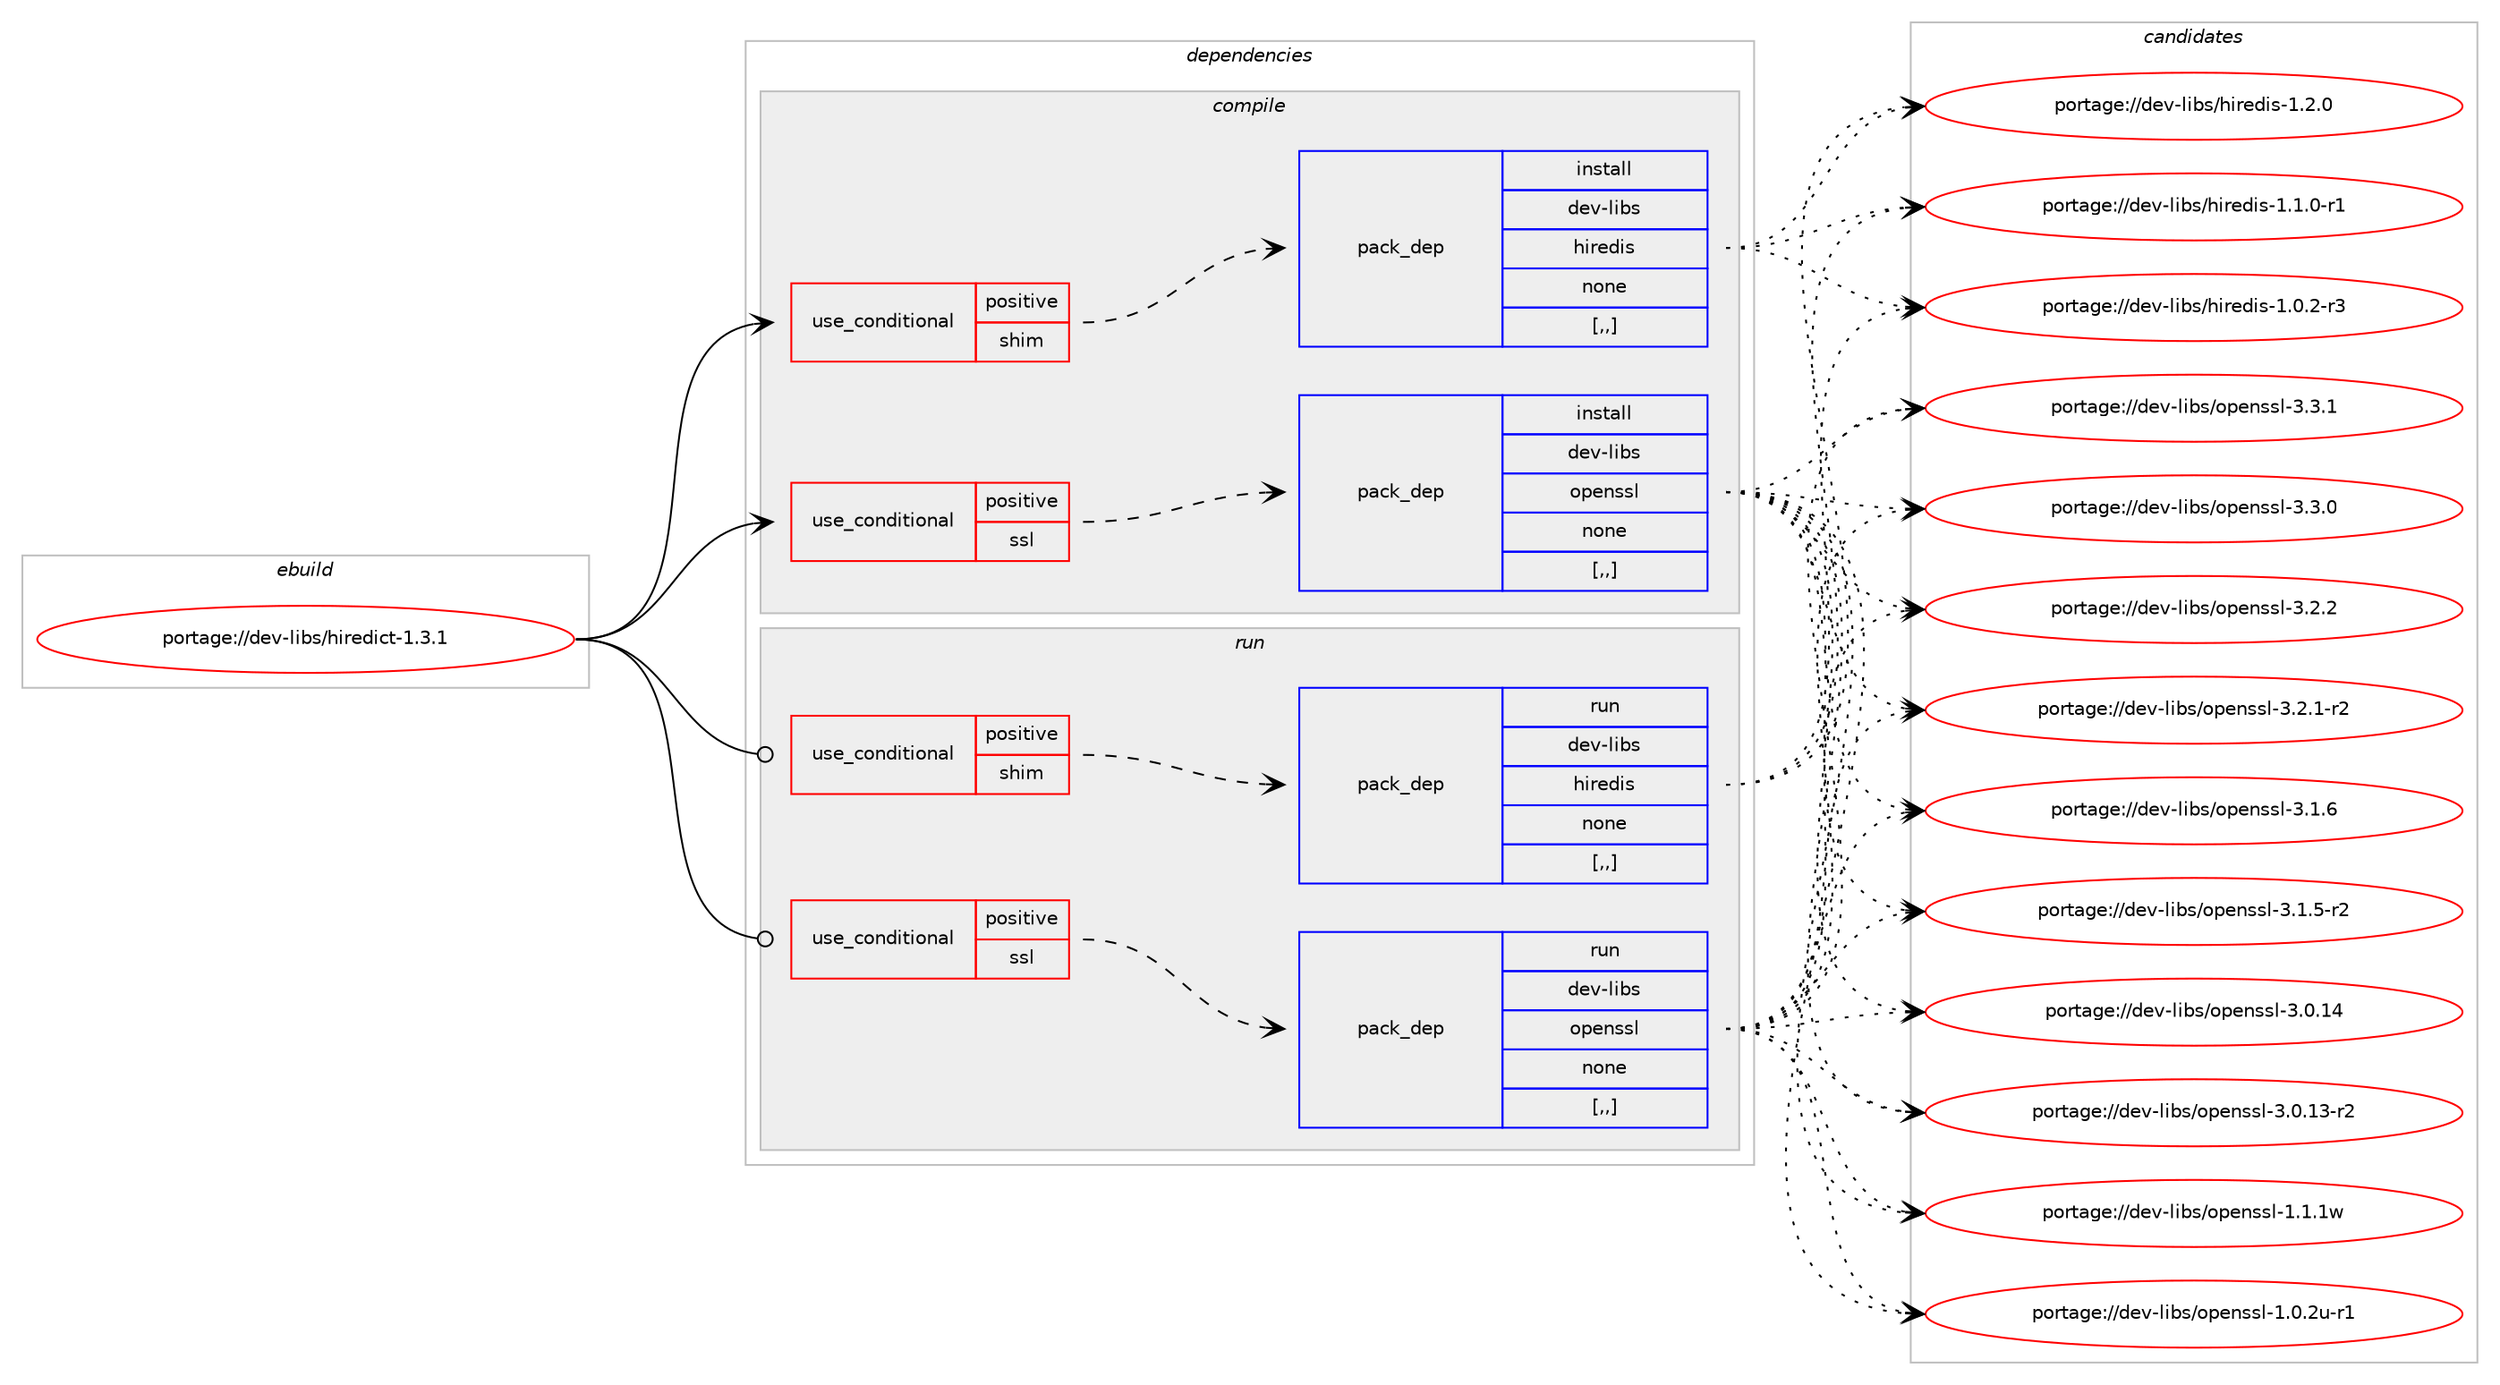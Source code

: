 digraph prolog {

# *************
# Graph options
# *************

newrank=true;
concentrate=true;
compound=true;
graph [rankdir=LR,fontname=Helvetica,fontsize=10,ranksep=1.5];#, ranksep=2.5, nodesep=0.2];
edge  [arrowhead=vee];
node  [fontname=Helvetica,fontsize=10];

# **********
# The ebuild
# **********

subgraph cluster_leftcol {
color=gray;
label=<<i>ebuild</i>>;
id [label="portage://dev-libs/hiredict-1.3.1", color=red, width=4, href="../dev-libs/hiredict-1.3.1.svg"];
}

# ****************
# The dependencies
# ****************

subgraph cluster_midcol {
color=gray;
label=<<i>dependencies</i>>;
subgraph cluster_compile {
fillcolor="#eeeeee";
style=filled;
label=<<i>compile</i>>;
subgraph cond26406 {
dependency107980 [label=<<TABLE BORDER="0" CELLBORDER="1" CELLSPACING="0" CELLPADDING="4"><TR><TD ROWSPAN="3" CELLPADDING="10">use_conditional</TD></TR><TR><TD>positive</TD></TR><TR><TD>shim</TD></TR></TABLE>>, shape=none, color=red];
subgraph pack80402 {
dependency107981 [label=<<TABLE BORDER="0" CELLBORDER="1" CELLSPACING="0" CELLPADDING="4" WIDTH="220"><TR><TD ROWSPAN="6" CELLPADDING="30">pack_dep</TD></TR><TR><TD WIDTH="110">install</TD></TR><TR><TD>dev-libs</TD></TR><TR><TD>hiredis</TD></TR><TR><TD>none</TD></TR><TR><TD>[,,]</TD></TR></TABLE>>, shape=none, color=blue];
}
dependency107980:e -> dependency107981:w [weight=20,style="dashed",arrowhead="vee"];
}
id:e -> dependency107980:w [weight=20,style="solid",arrowhead="vee"];
subgraph cond26407 {
dependency107982 [label=<<TABLE BORDER="0" CELLBORDER="1" CELLSPACING="0" CELLPADDING="4"><TR><TD ROWSPAN="3" CELLPADDING="10">use_conditional</TD></TR><TR><TD>positive</TD></TR><TR><TD>ssl</TD></TR></TABLE>>, shape=none, color=red];
subgraph pack80403 {
dependency107983 [label=<<TABLE BORDER="0" CELLBORDER="1" CELLSPACING="0" CELLPADDING="4" WIDTH="220"><TR><TD ROWSPAN="6" CELLPADDING="30">pack_dep</TD></TR><TR><TD WIDTH="110">install</TD></TR><TR><TD>dev-libs</TD></TR><TR><TD>openssl</TD></TR><TR><TD>none</TD></TR><TR><TD>[,,]</TD></TR></TABLE>>, shape=none, color=blue];
}
dependency107982:e -> dependency107983:w [weight=20,style="dashed",arrowhead="vee"];
}
id:e -> dependency107982:w [weight=20,style="solid",arrowhead="vee"];
}
subgraph cluster_compileandrun {
fillcolor="#eeeeee";
style=filled;
label=<<i>compile and run</i>>;
}
subgraph cluster_run {
fillcolor="#eeeeee";
style=filled;
label=<<i>run</i>>;
subgraph cond26408 {
dependency107984 [label=<<TABLE BORDER="0" CELLBORDER="1" CELLSPACING="0" CELLPADDING="4"><TR><TD ROWSPAN="3" CELLPADDING="10">use_conditional</TD></TR><TR><TD>positive</TD></TR><TR><TD>shim</TD></TR></TABLE>>, shape=none, color=red];
subgraph pack80404 {
dependency107985 [label=<<TABLE BORDER="0" CELLBORDER="1" CELLSPACING="0" CELLPADDING="4" WIDTH="220"><TR><TD ROWSPAN="6" CELLPADDING="30">pack_dep</TD></TR><TR><TD WIDTH="110">run</TD></TR><TR><TD>dev-libs</TD></TR><TR><TD>hiredis</TD></TR><TR><TD>none</TD></TR><TR><TD>[,,]</TD></TR></TABLE>>, shape=none, color=blue];
}
dependency107984:e -> dependency107985:w [weight=20,style="dashed",arrowhead="vee"];
}
id:e -> dependency107984:w [weight=20,style="solid",arrowhead="odot"];
subgraph cond26409 {
dependency107986 [label=<<TABLE BORDER="0" CELLBORDER="1" CELLSPACING="0" CELLPADDING="4"><TR><TD ROWSPAN="3" CELLPADDING="10">use_conditional</TD></TR><TR><TD>positive</TD></TR><TR><TD>ssl</TD></TR></TABLE>>, shape=none, color=red];
subgraph pack80405 {
dependency107987 [label=<<TABLE BORDER="0" CELLBORDER="1" CELLSPACING="0" CELLPADDING="4" WIDTH="220"><TR><TD ROWSPAN="6" CELLPADDING="30">pack_dep</TD></TR><TR><TD WIDTH="110">run</TD></TR><TR><TD>dev-libs</TD></TR><TR><TD>openssl</TD></TR><TR><TD>none</TD></TR><TR><TD>[,,]</TD></TR></TABLE>>, shape=none, color=blue];
}
dependency107986:e -> dependency107987:w [weight=20,style="dashed",arrowhead="vee"];
}
id:e -> dependency107986:w [weight=20,style="solid",arrowhead="odot"];
}
}

# **************
# The candidates
# **************

subgraph cluster_choices {
rank=same;
color=gray;
label=<<i>candidates</i>>;

subgraph choice80402 {
color=black;
nodesep=1;
choice100101118451081059811547104105114101100105115454946504648 [label="portage://dev-libs/hiredis-1.2.0", color=red, width=4,href="../dev-libs/hiredis-1.2.0.svg"];
choice1001011184510810598115471041051141011001051154549464946484511449 [label="portage://dev-libs/hiredis-1.1.0-r1", color=red, width=4,href="../dev-libs/hiredis-1.1.0-r1.svg"];
choice1001011184510810598115471041051141011001051154549464846504511451 [label="portage://dev-libs/hiredis-1.0.2-r3", color=red, width=4,href="../dev-libs/hiredis-1.0.2-r3.svg"];
dependency107981:e -> choice100101118451081059811547104105114101100105115454946504648:w [style=dotted,weight="100"];
dependency107981:e -> choice1001011184510810598115471041051141011001051154549464946484511449:w [style=dotted,weight="100"];
dependency107981:e -> choice1001011184510810598115471041051141011001051154549464846504511451:w [style=dotted,weight="100"];
}
subgraph choice80403 {
color=black;
nodesep=1;
choice100101118451081059811547111112101110115115108455146514649 [label="portage://dev-libs/openssl-3.3.1", color=red, width=4,href="../dev-libs/openssl-3.3.1.svg"];
choice100101118451081059811547111112101110115115108455146514648 [label="portage://dev-libs/openssl-3.3.0", color=red, width=4,href="../dev-libs/openssl-3.3.0.svg"];
choice100101118451081059811547111112101110115115108455146504650 [label="portage://dev-libs/openssl-3.2.2", color=red, width=4,href="../dev-libs/openssl-3.2.2.svg"];
choice1001011184510810598115471111121011101151151084551465046494511450 [label="portage://dev-libs/openssl-3.2.1-r2", color=red, width=4,href="../dev-libs/openssl-3.2.1-r2.svg"];
choice100101118451081059811547111112101110115115108455146494654 [label="portage://dev-libs/openssl-3.1.6", color=red, width=4,href="../dev-libs/openssl-3.1.6.svg"];
choice1001011184510810598115471111121011101151151084551464946534511450 [label="portage://dev-libs/openssl-3.1.5-r2", color=red, width=4,href="../dev-libs/openssl-3.1.5-r2.svg"];
choice10010111845108105981154711111210111011511510845514648464952 [label="portage://dev-libs/openssl-3.0.14", color=red, width=4,href="../dev-libs/openssl-3.0.14.svg"];
choice100101118451081059811547111112101110115115108455146484649514511450 [label="portage://dev-libs/openssl-3.0.13-r2", color=red, width=4,href="../dev-libs/openssl-3.0.13-r2.svg"];
choice100101118451081059811547111112101110115115108454946494649119 [label="portage://dev-libs/openssl-1.1.1w", color=red, width=4,href="../dev-libs/openssl-1.1.1w.svg"];
choice1001011184510810598115471111121011101151151084549464846501174511449 [label="portage://dev-libs/openssl-1.0.2u-r1", color=red, width=4,href="../dev-libs/openssl-1.0.2u-r1.svg"];
dependency107983:e -> choice100101118451081059811547111112101110115115108455146514649:w [style=dotted,weight="100"];
dependency107983:e -> choice100101118451081059811547111112101110115115108455146514648:w [style=dotted,weight="100"];
dependency107983:e -> choice100101118451081059811547111112101110115115108455146504650:w [style=dotted,weight="100"];
dependency107983:e -> choice1001011184510810598115471111121011101151151084551465046494511450:w [style=dotted,weight="100"];
dependency107983:e -> choice100101118451081059811547111112101110115115108455146494654:w [style=dotted,weight="100"];
dependency107983:e -> choice1001011184510810598115471111121011101151151084551464946534511450:w [style=dotted,weight="100"];
dependency107983:e -> choice10010111845108105981154711111210111011511510845514648464952:w [style=dotted,weight="100"];
dependency107983:e -> choice100101118451081059811547111112101110115115108455146484649514511450:w [style=dotted,weight="100"];
dependency107983:e -> choice100101118451081059811547111112101110115115108454946494649119:w [style=dotted,weight="100"];
dependency107983:e -> choice1001011184510810598115471111121011101151151084549464846501174511449:w [style=dotted,weight="100"];
}
subgraph choice80404 {
color=black;
nodesep=1;
choice100101118451081059811547104105114101100105115454946504648 [label="portage://dev-libs/hiredis-1.2.0", color=red, width=4,href="../dev-libs/hiredis-1.2.0.svg"];
choice1001011184510810598115471041051141011001051154549464946484511449 [label="portage://dev-libs/hiredis-1.1.0-r1", color=red, width=4,href="../dev-libs/hiredis-1.1.0-r1.svg"];
choice1001011184510810598115471041051141011001051154549464846504511451 [label="portage://dev-libs/hiredis-1.0.2-r3", color=red, width=4,href="../dev-libs/hiredis-1.0.2-r3.svg"];
dependency107985:e -> choice100101118451081059811547104105114101100105115454946504648:w [style=dotted,weight="100"];
dependency107985:e -> choice1001011184510810598115471041051141011001051154549464946484511449:w [style=dotted,weight="100"];
dependency107985:e -> choice1001011184510810598115471041051141011001051154549464846504511451:w [style=dotted,weight="100"];
}
subgraph choice80405 {
color=black;
nodesep=1;
choice100101118451081059811547111112101110115115108455146514649 [label="portage://dev-libs/openssl-3.3.1", color=red, width=4,href="../dev-libs/openssl-3.3.1.svg"];
choice100101118451081059811547111112101110115115108455146514648 [label="portage://dev-libs/openssl-3.3.0", color=red, width=4,href="../dev-libs/openssl-3.3.0.svg"];
choice100101118451081059811547111112101110115115108455146504650 [label="portage://dev-libs/openssl-3.2.2", color=red, width=4,href="../dev-libs/openssl-3.2.2.svg"];
choice1001011184510810598115471111121011101151151084551465046494511450 [label="portage://dev-libs/openssl-3.2.1-r2", color=red, width=4,href="../dev-libs/openssl-3.2.1-r2.svg"];
choice100101118451081059811547111112101110115115108455146494654 [label="portage://dev-libs/openssl-3.1.6", color=red, width=4,href="../dev-libs/openssl-3.1.6.svg"];
choice1001011184510810598115471111121011101151151084551464946534511450 [label="portage://dev-libs/openssl-3.1.5-r2", color=red, width=4,href="../dev-libs/openssl-3.1.5-r2.svg"];
choice10010111845108105981154711111210111011511510845514648464952 [label="portage://dev-libs/openssl-3.0.14", color=red, width=4,href="../dev-libs/openssl-3.0.14.svg"];
choice100101118451081059811547111112101110115115108455146484649514511450 [label="portage://dev-libs/openssl-3.0.13-r2", color=red, width=4,href="../dev-libs/openssl-3.0.13-r2.svg"];
choice100101118451081059811547111112101110115115108454946494649119 [label="portage://dev-libs/openssl-1.1.1w", color=red, width=4,href="../dev-libs/openssl-1.1.1w.svg"];
choice1001011184510810598115471111121011101151151084549464846501174511449 [label="portage://dev-libs/openssl-1.0.2u-r1", color=red, width=4,href="../dev-libs/openssl-1.0.2u-r1.svg"];
dependency107987:e -> choice100101118451081059811547111112101110115115108455146514649:w [style=dotted,weight="100"];
dependency107987:e -> choice100101118451081059811547111112101110115115108455146514648:w [style=dotted,weight="100"];
dependency107987:e -> choice100101118451081059811547111112101110115115108455146504650:w [style=dotted,weight="100"];
dependency107987:e -> choice1001011184510810598115471111121011101151151084551465046494511450:w [style=dotted,weight="100"];
dependency107987:e -> choice100101118451081059811547111112101110115115108455146494654:w [style=dotted,weight="100"];
dependency107987:e -> choice1001011184510810598115471111121011101151151084551464946534511450:w [style=dotted,weight="100"];
dependency107987:e -> choice10010111845108105981154711111210111011511510845514648464952:w [style=dotted,weight="100"];
dependency107987:e -> choice100101118451081059811547111112101110115115108455146484649514511450:w [style=dotted,weight="100"];
dependency107987:e -> choice100101118451081059811547111112101110115115108454946494649119:w [style=dotted,weight="100"];
dependency107987:e -> choice1001011184510810598115471111121011101151151084549464846501174511449:w [style=dotted,weight="100"];
}
}

}
